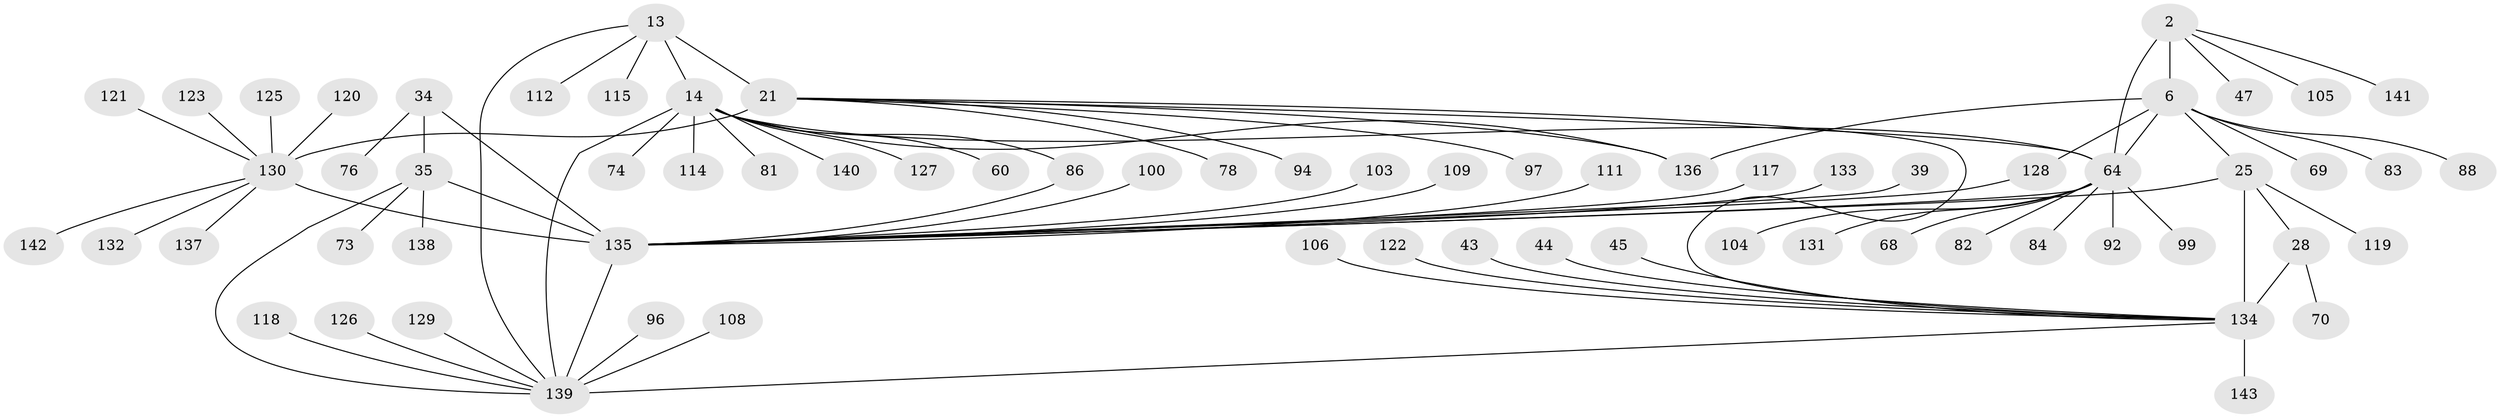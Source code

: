 // original degree distribution, {8: 0.06293706293706294, 7: 0.03496503496503497, 9: 0.04195804195804196, 11: 0.006993006993006993, 10: 0.055944055944055944, 12: 0.006993006993006993, 14: 0.006993006993006993, 15: 0.006993006993006993, 6: 0.013986013986013986, 17: 0.006993006993006993, 1: 0.5454545454545454, 4: 0.013986013986013986, 2: 0.16783216783216784, 3: 0.027972027972027972}
// Generated by graph-tools (version 1.1) at 2025/55/03/09/25 04:55:20]
// undirected, 71 vertices, 85 edges
graph export_dot {
graph [start="1"]
  node [color=gray90,style=filled];
  2 [super="+1"];
  6 [super="+3"];
  13 [super="+12"];
  14 [super="+11"];
  21 [super="+18+17"];
  25 [super="+23"];
  28 [super="+26"];
  34 [super="+31"];
  35 [super="+29"];
  39;
  43;
  44;
  45;
  47;
  60;
  64 [super="+7+53"];
  68;
  69;
  70;
  73;
  74;
  76;
  78;
  81;
  82;
  83;
  84;
  86 [super="+66"];
  88;
  92;
  94;
  96;
  97 [super="+58+63"];
  99 [super="+77"];
  100;
  103;
  104;
  105;
  106 [super="+50+65"];
  108 [super="+61"];
  109;
  111;
  112;
  114;
  115 [super="+93"];
  117;
  118 [super="+55"];
  119;
  120;
  121;
  122;
  123;
  125;
  126 [super="+80"];
  127;
  128;
  129 [super="+98"];
  130 [super="+20+36+37+49+79+87+90+113+116"];
  131;
  132 [super="+110"];
  133 [super="+95"];
  134 [super="+46+27+42"];
  135 [super="+85+102"];
  136 [super="+107+40"];
  137;
  138;
  139 [super="+101+10+41+57+59+72+89"];
  140 [super="+124"];
  141;
  142;
  143;
  2 -- 6 [weight=4];
  2 -- 47;
  2 -- 105;
  2 -- 141;
  2 -- 64 [weight=6];
  6 -- 83;
  6 -- 88;
  6 -- 128;
  6 -- 69;
  6 -- 25;
  6 -- 136;
  6 -- 64 [weight=6];
  13 -- 14 [weight=6];
  13 -- 112;
  13 -- 21;
  13 -- 139 [weight=5];
  13 -- 115;
  14 -- 60;
  14 -- 81;
  14 -- 64 [weight=2];
  14 -- 74;
  14 -- 114;
  14 -- 127;
  14 -- 136;
  14 -- 86;
  14 -- 139 [weight=6];
  14 -- 140;
  21 -- 94;
  21 -- 97;
  21 -- 130 [weight=12];
  21 -- 134;
  21 -- 64;
  21 -- 136;
  21 -- 78;
  25 -- 28 [weight=4];
  25 -- 135 [weight=3];
  25 -- 119;
  25 -- 134 [weight=6];
  28 -- 70;
  28 -- 134 [weight=6];
  34 -- 35 [weight=4];
  34 -- 76;
  34 -- 135 [weight=6];
  35 -- 73;
  35 -- 138;
  35 -- 139;
  35 -- 135 [weight=6];
  39 -- 135;
  43 -- 134;
  44 -- 134;
  45 -- 134;
  64 -- 131;
  64 -- 68;
  64 -- 99;
  64 -- 135 [weight=2];
  64 -- 104;
  64 -- 82;
  64 -- 84;
  64 -- 92;
  86 -- 135;
  96 -- 139;
  100 -- 135;
  103 -- 135;
  106 -- 134;
  108 -- 139;
  109 -- 135;
  111 -- 135;
  117 -- 135;
  118 -- 139;
  120 -- 130;
  121 -- 130;
  122 -- 134;
  123 -- 130;
  125 -- 130;
  126 -- 139;
  128 -- 135;
  129 -- 139;
  130 -- 132;
  130 -- 137;
  130 -- 142;
  130 -- 135;
  133 -- 135;
  134 -- 139;
  134 -- 143;
  135 -- 139 [weight=2];
}
